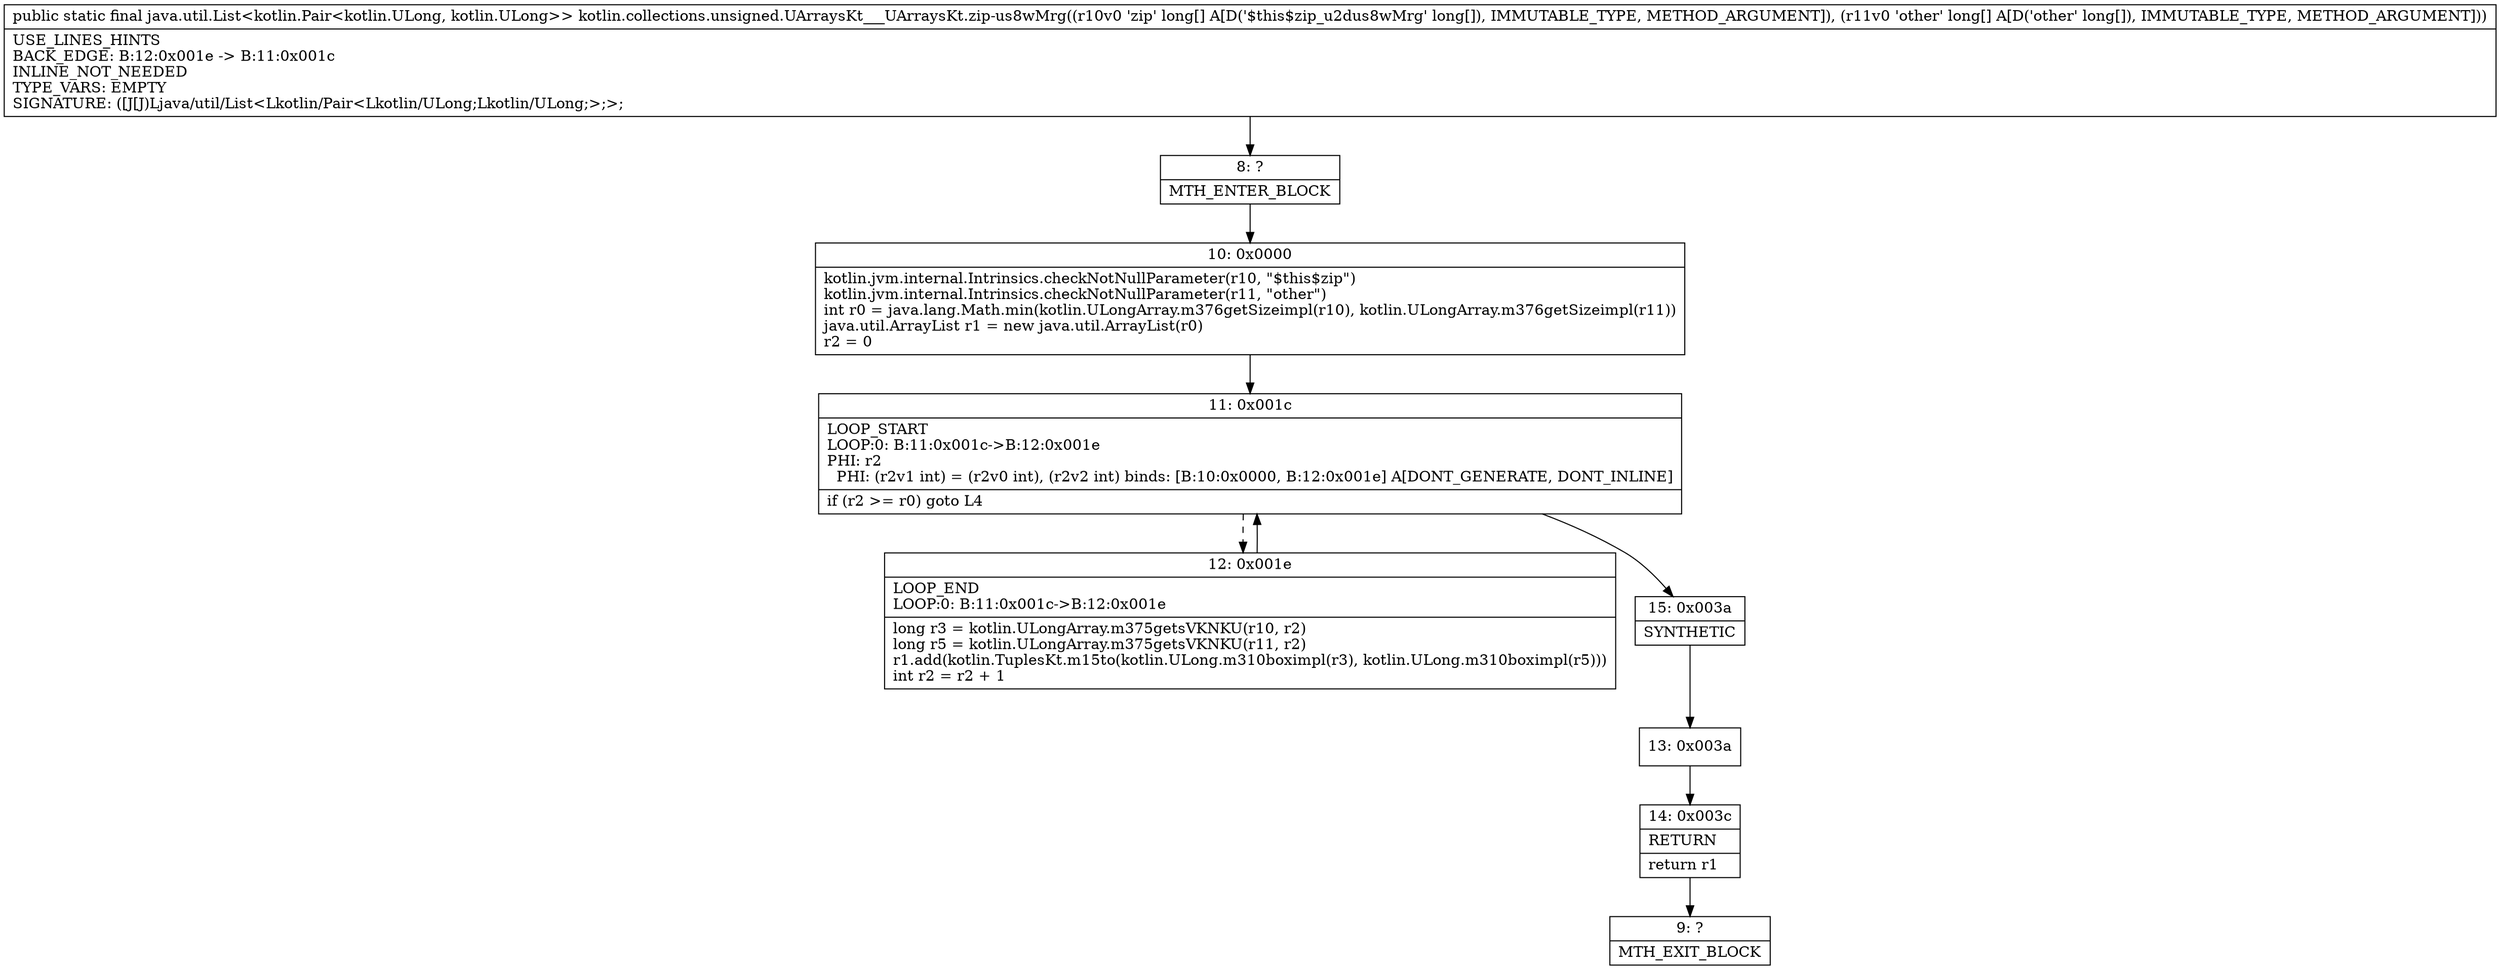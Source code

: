 digraph "CFG forkotlin.collections.unsigned.UArraysKt___UArraysKt.zip\-us8wMrg([J[J)Ljava\/util\/List;" {
Node_8 [shape=record,label="{8\:\ ?|MTH_ENTER_BLOCK\l}"];
Node_10 [shape=record,label="{10\:\ 0x0000|kotlin.jvm.internal.Intrinsics.checkNotNullParameter(r10, \"$this$zip\")\lkotlin.jvm.internal.Intrinsics.checkNotNullParameter(r11, \"other\")\lint r0 = java.lang.Math.min(kotlin.ULongArray.m376getSizeimpl(r10), kotlin.ULongArray.m376getSizeimpl(r11))\ljava.util.ArrayList r1 = new java.util.ArrayList(r0)\lr2 = 0\l}"];
Node_11 [shape=record,label="{11\:\ 0x001c|LOOP_START\lLOOP:0: B:11:0x001c\-\>B:12:0x001e\lPHI: r2 \l  PHI: (r2v1 int) = (r2v0 int), (r2v2 int) binds: [B:10:0x0000, B:12:0x001e] A[DONT_GENERATE, DONT_INLINE]\l|if (r2 \>= r0) goto L4\l}"];
Node_12 [shape=record,label="{12\:\ 0x001e|LOOP_END\lLOOP:0: B:11:0x001c\-\>B:12:0x001e\l|long r3 = kotlin.ULongArray.m375getsVKNKU(r10, r2)\llong r5 = kotlin.ULongArray.m375getsVKNKU(r11, r2)\lr1.add(kotlin.TuplesKt.m15to(kotlin.ULong.m310boximpl(r3), kotlin.ULong.m310boximpl(r5)))\lint r2 = r2 + 1\l}"];
Node_15 [shape=record,label="{15\:\ 0x003a|SYNTHETIC\l}"];
Node_13 [shape=record,label="{13\:\ 0x003a}"];
Node_14 [shape=record,label="{14\:\ 0x003c|RETURN\l|return r1\l}"];
Node_9 [shape=record,label="{9\:\ ?|MTH_EXIT_BLOCK\l}"];
MethodNode[shape=record,label="{public static final java.util.List\<kotlin.Pair\<kotlin.ULong, kotlin.ULong\>\> kotlin.collections.unsigned.UArraysKt___UArraysKt.zip\-us8wMrg((r10v0 'zip' long[] A[D('$this$zip_u2dus8wMrg' long[]), IMMUTABLE_TYPE, METHOD_ARGUMENT]), (r11v0 'other' long[] A[D('other' long[]), IMMUTABLE_TYPE, METHOD_ARGUMENT]))  | USE_LINES_HINTS\lBACK_EDGE: B:12:0x001e \-\> B:11:0x001c\lINLINE_NOT_NEEDED\lTYPE_VARS: EMPTY\lSIGNATURE: ([J[J)Ljava\/util\/List\<Lkotlin\/Pair\<Lkotlin\/ULong;Lkotlin\/ULong;\>;\>;\l}"];
MethodNode -> Node_8;Node_8 -> Node_10;
Node_10 -> Node_11;
Node_11 -> Node_12[style=dashed];
Node_11 -> Node_15;
Node_12 -> Node_11;
Node_15 -> Node_13;
Node_13 -> Node_14;
Node_14 -> Node_9;
}

